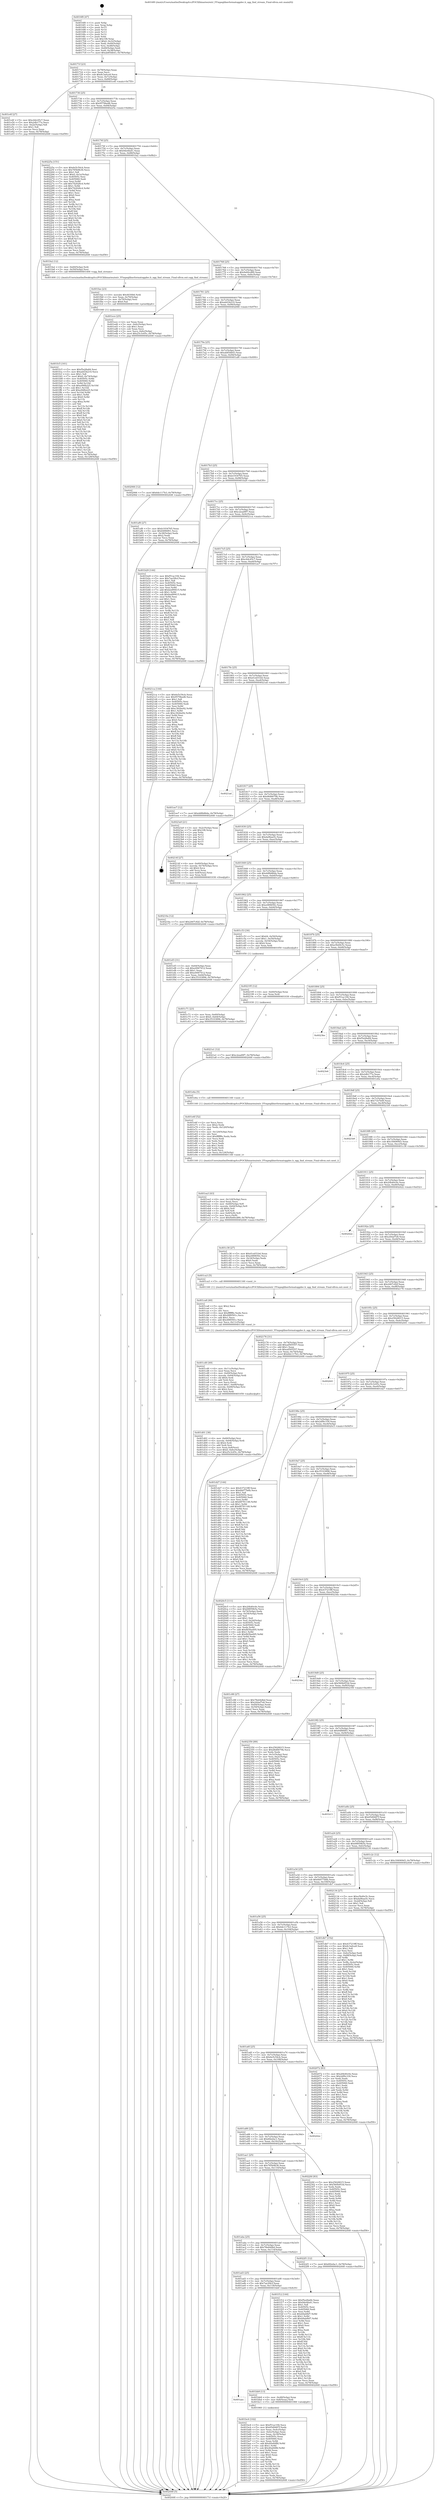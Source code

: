 digraph "0x4016f0" {
  label = "0x4016f0 (/mnt/c/Users/mathe/Desktop/tcc/POCII/binaries/extr_FFmpeglibavformatoggdec.h_ogg_find_stream_Final-ollvm.out::main(0))"
  labelloc = "t"
  node[shape=record]

  Entry [label="",width=0.3,height=0.3,shape=circle,fillcolor=black,style=filled]
  "0x40171f" [label="{
     0x40171f [23]\l
     | [instrs]\l
     &nbsp;&nbsp;0x40171f \<+3\>: mov -0x78(%rbp),%eax\l
     &nbsp;&nbsp;0x401722 \<+2\>: mov %eax,%ecx\l
     &nbsp;&nbsp;0x401724 \<+6\>: sub $0x8c3a0ca9,%ecx\l
     &nbsp;&nbsp;0x40172a \<+3\>: mov %eax,-0x7c(%rbp)\l
     &nbsp;&nbsp;0x40172d \<+3\>: mov %ecx,-0x80(%rbp)\l
     &nbsp;&nbsp;0x401730 \<+6\>: je 0000000000401e4f \<main+0x75f\>\l
  }"]
  "0x401e4f" [label="{
     0x401e4f [27]\l
     | [instrs]\l
     &nbsp;&nbsp;0x401e4f \<+5\>: mov $0xc6dc45c7,%eax\l
     &nbsp;&nbsp;0x401e54 \<+5\>: mov $0x2db177a,%ecx\l
     &nbsp;&nbsp;0x401e59 \<+3\>: mov -0x2e(%rbp),%dl\l
     &nbsp;&nbsp;0x401e5c \<+3\>: test $0x1,%dl\l
     &nbsp;&nbsp;0x401e5f \<+3\>: cmovne %ecx,%eax\l
     &nbsp;&nbsp;0x401e62 \<+3\>: mov %eax,-0x78(%rbp)\l
     &nbsp;&nbsp;0x401e65 \<+5\>: jmp 0000000000402448 \<main+0xd58\>\l
  }"]
  "0x401736" [label="{
     0x401736 [25]\l
     | [instrs]\l
     &nbsp;&nbsp;0x401736 \<+5\>: jmp 000000000040173b \<main+0x4b\>\l
     &nbsp;&nbsp;0x40173b \<+3\>: mov -0x7c(%rbp),%eax\l
     &nbsp;&nbsp;0x40173e \<+5\>: sub $0x9579bed6,%eax\l
     &nbsp;&nbsp;0x401743 \<+6\>: mov %eax,-0x84(%rbp)\l
     &nbsp;&nbsp;0x401749 \<+6\>: je 000000000040225a \<main+0xb6a\>\l
  }"]
  Exit [label="",width=0.3,height=0.3,shape=circle,fillcolor=black,style=filled,peripheries=2]
  "0x40225a" [label="{
     0x40225a [151]\l
     | [instrs]\l
     &nbsp;&nbsp;0x40225a \<+5\>: mov $0x6e5c54cb,%eax\l
     &nbsp;&nbsp;0x40225f \<+5\>: mov $0x785b9b36,%ecx\l
     &nbsp;&nbsp;0x402264 \<+2\>: mov $0x1,%dl\l
     &nbsp;&nbsp;0x402266 \<+7\>: movl $0x0,-0x3c(%rbp)\l
     &nbsp;&nbsp;0x40226d \<+7\>: mov 0x40505c,%esi\l
     &nbsp;&nbsp;0x402274 \<+7\>: mov 0x405060,%edi\l
     &nbsp;&nbsp;0x40227b \<+3\>: mov %esi,%r8d\l
     &nbsp;&nbsp;0x40227e \<+7\>: add $0x742028c4,%r8d\l
     &nbsp;&nbsp;0x402285 \<+4\>: sub $0x1,%r8d\l
     &nbsp;&nbsp;0x402289 \<+7\>: sub $0x742028c4,%r8d\l
     &nbsp;&nbsp;0x402290 \<+4\>: imul %r8d,%esi\l
     &nbsp;&nbsp;0x402294 \<+3\>: and $0x1,%esi\l
     &nbsp;&nbsp;0x402297 \<+3\>: cmp $0x0,%esi\l
     &nbsp;&nbsp;0x40229a \<+4\>: sete %r9b\l
     &nbsp;&nbsp;0x40229e \<+3\>: cmp $0xa,%edi\l
     &nbsp;&nbsp;0x4022a1 \<+4\>: setl %r10b\l
     &nbsp;&nbsp;0x4022a5 \<+3\>: mov %r9b,%r11b\l
     &nbsp;&nbsp;0x4022a8 \<+4\>: xor $0xff,%r11b\l
     &nbsp;&nbsp;0x4022ac \<+3\>: mov %r10b,%bl\l
     &nbsp;&nbsp;0x4022af \<+3\>: xor $0xff,%bl\l
     &nbsp;&nbsp;0x4022b2 \<+3\>: xor $0x0,%dl\l
     &nbsp;&nbsp;0x4022b5 \<+3\>: mov %r11b,%r14b\l
     &nbsp;&nbsp;0x4022b8 \<+4\>: and $0x0,%r14b\l
     &nbsp;&nbsp;0x4022bc \<+3\>: and %dl,%r9b\l
     &nbsp;&nbsp;0x4022bf \<+3\>: mov %bl,%r15b\l
     &nbsp;&nbsp;0x4022c2 \<+4\>: and $0x0,%r15b\l
     &nbsp;&nbsp;0x4022c6 \<+3\>: and %dl,%r10b\l
     &nbsp;&nbsp;0x4022c9 \<+3\>: or %r9b,%r14b\l
     &nbsp;&nbsp;0x4022cc \<+3\>: or %r10b,%r15b\l
     &nbsp;&nbsp;0x4022cf \<+3\>: xor %r15b,%r14b\l
     &nbsp;&nbsp;0x4022d2 \<+3\>: or %bl,%r11b\l
     &nbsp;&nbsp;0x4022d5 \<+4\>: xor $0xff,%r11b\l
     &nbsp;&nbsp;0x4022d9 \<+3\>: or $0x0,%dl\l
     &nbsp;&nbsp;0x4022dc \<+3\>: and %dl,%r11b\l
     &nbsp;&nbsp;0x4022df \<+3\>: or %r11b,%r14b\l
     &nbsp;&nbsp;0x4022e2 \<+4\>: test $0x1,%r14b\l
     &nbsp;&nbsp;0x4022e6 \<+3\>: cmovne %ecx,%eax\l
     &nbsp;&nbsp;0x4022e9 \<+3\>: mov %eax,-0x78(%rbp)\l
     &nbsp;&nbsp;0x4022ec \<+5\>: jmp 0000000000402448 \<main+0xd58\>\l
  }"]
  "0x40174f" [label="{
     0x40174f [25]\l
     | [instrs]\l
     &nbsp;&nbsp;0x40174f \<+5\>: jmp 0000000000401754 \<main+0x64\>\l
     &nbsp;&nbsp;0x401754 \<+3\>: mov -0x7c(%rbp),%eax\l
     &nbsp;&nbsp;0x401757 \<+5\>: sub $0x9de4fa41,%eax\l
     &nbsp;&nbsp;0x40175c \<+6\>: mov %eax,-0x88(%rbp)\l
     &nbsp;&nbsp;0x401762 \<+6\>: je 0000000000401fa2 \<main+0x8b2\>\l
  }"]
  "0x4021a1" [label="{
     0x4021a1 [12]\l
     | [instrs]\l
     &nbsp;&nbsp;0x4021a1 \<+7\>: movl $0xc2ead9f7,-0x78(%rbp)\l
     &nbsp;&nbsp;0x4021a8 \<+5\>: jmp 0000000000402448 \<main+0xd58\>\l
  }"]
  "0x401fa2" [label="{
     0x401fa2 [12]\l
     | [instrs]\l
     &nbsp;&nbsp;0x401fa2 \<+4\>: mov -0x60(%rbp),%rdi\l
     &nbsp;&nbsp;0x401fa6 \<+3\>: mov -0x50(%rbp),%esi\l
     &nbsp;&nbsp;0x401fa9 \<+5\>: call 0000000000401400 \<ogg_find_stream\>\l
     | [calls]\l
     &nbsp;&nbsp;0x401400 \{1\} (/mnt/c/Users/mathe/Desktop/tcc/POCII/binaries/extr_FFmpeglibavformatoggdec.h_ogg_find_stream_Final-ollvm.out::ogg_find_stream)\l
  }"]
  "0x401768" [label="{
     0x401768 [25]\l
     | [instrs]\l
     &nbsp;&nbsp;0x401768 \<+5\>: jmp 000000000040176d \<main+0x7d\>\l
     &nbsp;&nbsp;0x40176d \<+3\>: mov -0x7c(%rbp),%eax\l
     &nbsp;&nbsp;0x401770 \<+5\>: sub $0x9e60cd89,%eax\l
     &nbsp;&nbsp;0x401775 \<+6\>: mov %eax,-0x8c(%rbp)\l
     &nbsp;&nbsp;0x40177b \<+6\>: je 0000000000401ece \<main+0x7de\>\l
  }"]
  "0x40216a" [label="{
     0x40216a [12]\l
     | [instrs]\l
     &nbsp;&nbsp;0x40216a \<+7\>: movl $0x2467c82f,-0x78(%rbp)\l
     &nbsp;&nbsp;0x402171 \<+5\>: jmp 0000000000402448 \<main+0xd58\>\l
  }"]
  "0x401ece" [label="{
     0x401ece [25]\l
     | [instrs]\l
     &nbsp;&nbsp;0x401ece \<+2\>: xor %eax,%eax\l
     &nbsp;&nbsp;0x401ed0 \<+3\>: mov -0x6c(%rbp),%ecx\l
     &nbsp;&nbsp;0x401ed3 \<+3\>: sub $0x1,%eax\l
     &nbsp;&nbsp;0x401ed6 \<+2\>: sub %eax,%ecx\l
     &nbsp;&nbsp;0x401ed8 \<+3\>: mov %ecx,-0x6c(%rbp)\l
     &nbsp;&nbsp;0x401edb \<+7\>: movl $0x25c3c65c,-0x78(%rbp)\l
     &nbsp;&nbsp;0x401ee2 \<+5\>: jmp 0000000000402448 \<main+0xd58\>\l
  }"]
  "0x401781" [label="{
     0x401781 [25]\l
     | [instrs]\l
     &nbsp;&nbsp;0x401781 \<+5\>: jmp 0000000000401786 \<main+0x96\>\l
     &nbsp;&nbsp;0x401786 \<+3\>: mov -0x7c(%rbp),%eax\l
     &nbsp;&nbsp;0x401789 \<+5\>: sub $0xab43b210,%eax\l
     &nbsp;&nbsp;0x40178e \<+6\>: mov %eax,-0x90(%rbp)\l
     &nbsp;&nbsp;0x401794 \<+6\>: je 0000000000402066 \<main+0x976\>\l
  }"]
  "0x401fc5" [label="{
     0x401fc5 [161]\l
     | [instrs]\l
     &nbsp;&nbsp;0x401fc5 \<+5\>: mov $0xf5a28a84,%esi\l
     &nbsp;&nbsp;0x401fca \<+5\>: mov $0xab43b210,%ecx\l
     &nbsp;&nbsp;0x401fcf \<+2\>: mov $0x1,%dl\l
     &nbsp;&nbsp;0x401fd1 \<+7\>: movl $0x0,-0x74(%rbp)\l
     &nbsp;&nbsp;0x401fd8 \<+8\>: mov 0x40505c,%r8d\l
     &nbsp;&nbsp;0x401fe0 \<+8\>: mov 0x405060,%r9d\l
     &nbsp;&nbsp;0x401fe8 \<+3\>: mov %r8d,%r10d\l
     &nbsp;&nbsp;0x401feb \<+7\>: sub $0xe94fb225,%r10d\l
     &nbsp;&nbsp;0x401ff2 \<+4\>: sub $0x1,%r10d\l
     &nbsp;&nbsp;0x401ff6 \<+7\>: add $0xe94fb225,%r10d\l
     &nbsp;&nbsp;0x401ffd \<+4\>: imul %r10d,%r8d\l
     &nbsp;&nbsp;0x402001 \<+4\>: and $0x1,%r8d\l
     &nbsp;&nbsp;0x402005 \<+4\>: cmp $0x0,%r8d\l
     &nbsp;&nbsp;0x402009 \<+4\>: sete %r11b\l
     &nbsp;&nbsp;0x40200d \<+4\>: cmp $0xa,%r9d\l
     &nbsp;&nbsp;0x402011 \<+3\>: setl %bl\l
     &nbsp;&nbsp;0x402014 \<+3\>: mov %r11b,%r14b\l
     &nbsp;&nbsp;0x402017 \<+4\>: xor $0xff,%r14b\l
     &nbsp;&nbsp;0x40201b \<+3\>: mov %bl,%r15b\l
     &nbsp;&nbsp;0x40201e \<+4\>: xor $0xff,%r15b\l
     &nbsp;&nbsp;0x402022 \<+3\>: xor $0x0,%dl\l
     &nbsp;&nbsp;0x402025 \<+3\>: mov %r14b,%r12b\l
     &nbsp;&nbsp;0x402028 \<+4\>: and $0x0,%r12b\l
     &nbsp;&nbsp;0x40202c \<+3\>: and %dl,%r11b\l
     &nbsp;&nbsp;0x40202f \<+3\>: mov %r15b,%r13b\l
     &nbsp;&nbsp;0x402032 \<+4\>: and $0x0,%r13b\l
     &nbsp;&nbsp;0x402036 \<+2\>: and %dl,%bl\l
     &nbsp;&nbsp;0x402038 \<+3\>: or %r11b,%r12b\l
     &nbsp;&nbsp;0x40203b \<+3\>: or %bl,%r13b\l
     &nbsp;&nbsp;0x40203e \<+3\>: xor %r13b,%r12b\l
     &nbsp;&nbsp;0x402041 \<+3\>: or %r15b,%r14b\l
     &nbsp;&nbsp;0x402044 \<+4\>: xor $0xff,%r14b\l
     &nbsp;&nbsp;0x402048 \<+3\>: or $0x0,%dl\l
     &nbsp;&nbsp;0x40204b \<+3\>: and %dl,%r14b\l
     &nbsp;&nbsp;0x40204e \<+3\>: or %r14b,%r12b\l
     &nbsp;&nbsp;0x402051 \<+4\>: test $0x1,%r12b\l
     &nbsp;&nbsp;0x402055 \<+3\>: cmovne %ecx,%esi\l
     &nbsp;&nbsp;0x402058 \<+3\>: mov %esi,-0x78(%rbp)\l
     &nbsp;&nbsp;0x40205b \<+6\>: mov %eax,-0x128(%rbp)\l
     &nbsp;&nbsp;0x402061 \<+5\>: jmp 0000000000402448 \<main+0xd58\>\l
  }"]
  "0x402066" [label="{
     0x402066 [12]\l
     | [instrs]\l
     &nbsp;&nbsp;0x402066 \<+7\>: movl $0x6dc117b3,-0x78(%rbp)\l
     &nbsp;&nbsp;0x40206d \<+5\>: jmp 0000000000402448 \<main+0xd58\>\l
  }"]
  "0x40179a" [label="{
     0x40179a [25]\l
     | [instrs]\l
     &nbsp;&nbsp;0x40179a \<+5\>: jmp 000000000040179f \<main+0xaf\>\l
     &nbsp;&nbsp;0x40179f \<+3\>: mov -0x7c(%rbp),%eax\l
     &nbsp;&nbsp;0x4017a2 \<+5\>: sub $0xab85db43,%eax\l
     &nbsp;&nbsp;0x4017a7 \<+6\>: mov %eax,-0x94(%rbp)\l
     &nbsp;&nbsp;0x4017ad \<+6\>: je 0000000000401af6 \<main+0x406\>\l
  }"]
  "0x401fae" [label="{
     0x401fae [23]\l
     | [instrs]\l
     &nbsp;&nbsp;0x401fae \<+10\>: movabs $0x4030b6,%rdi\l
     &nbsp;&nbsp;0x401fb8 \<+3\>: mov %eax,-0x70(%rbp)\l
     &nbsp;&nbsp;0x401fbb \<+3\>: mov -0x70(%rbp),%esi\l
     &nbsp;&nbsp;0x401fbe \<+2\>: mov $0x0,%al\l
     &nbsp;&nbsp;0x401fc0 \<+5\>: call 0000000000401040 \<printf@plt\>\l
     | [calls]\l
     &nbsp;&nbsp;0x401040 \{1\} (unknown)\l
  }"]
  "0x401af6" [label="{
     0x401af6 [27]\l
     | [instrs]\l
     &nbsp;&nbsp;0x401af6 \<+5\>: mov $0xb1934765,%eax\l
     &nbsp;&nbsp;0x401afb \<+5\>: mov $0x64f66f01,%ecx\l
     &nbsp;&nbsp;0x401b00 \<+3\>: mov -0x38(%rbp),%edx\l
     &nbsp;&nbsp;0x401b03 \<+3\>: cmp $0x2,%edx\l
     &nbsp;&nbsp;0x401b06 \<+3\>: cmovne %ecx,%eax\l
     &nbsp;&nbsp;0x401b09 \<+3\>: mov %eax,-0x78(%rbp)\l
     &nbsp;&nbsp;0x401b0c \<+5\>: jmp 0000000000402448 \<main+0xd58\>\l
  }"]
  "0x4017b3" [label="{
     0x4017b3 [25]\l
     | [instrs]\l
     &nbsp;&nbsp;0x4017b3 \<+5\>: jmp 00000000004017b8 \<main+0xc8\>\l
     &nbsp;&nbsp;0x4017b8 \<+3\>: mov -0x7c(%rbp),%eax\l
     &nbsp;&nbsp;0x4017bb \<+5\>: sub $0xb1934765,%eax\l
     &nbsp;&nbsp;0x4017c0 \<+6\>: mov %eax,-0x98(%rbp)\l
     &nbsp;&nbsp;0x4017c6 \<+6\>: je 0000000000401b29 \<main+0x439\>\l
  }"]
  "0x402448" [label="{
     0x402448 [5]\l
     | [instrs]\l
     &nbsp;&nbsp;0x402448 \<+5\>: jmp 000000000040171f \<main+0x2f\>\l
  }"]
  "0x4016f0" [label="{
     0x4016f0 [47]\l
     | [instrs]\l
     &nbsp;&nbsp;0x4016f0 \<+1\>: push %rbp\l
     &nbsp;&nbsp;0x4016f1 \<+3\>: mov %rsp,%rbp\l
     &nbsp;&nbsp;0x4016f4 \<+2\>: push %r15\l
     &nbsp;&nbsp;0x4016f6 \<+2\>: push %r14\l
     &nbsp;&nbsp;0x4016f8 \<+2\>: push %r13\l
     &nbsp;&nbsp;0x4016fa \<+2\>: push %r12\l
     &nbsp;&nbsp;0x4016fc \<+1\>: push %rbx\l
     &nbsp;&nbsp;0x4016fd \<+7\>: sub $0x108,%rsp\l
     &nbsp;&nbsp;0x401704 \<+7\>: movl $0x0,-0x3c(%rbp)\l
     &nbsp;&nbsp;0x40170b \<+3\>: mov %edi,-0x40(%rbp)\l
     &nbsp;&nbsp;0x40170e \<+4\>: mov %rsi,-0x48(%rbp)\l
     &nbsp;&nbsp;0x401712 \<+3\>: mov -0x40(%rbp),%edi\l
     &nbsp;&nbsp;0x401715 \<+3\>: mov %edi,-0x38(%rbp)\l
     &nbsp;&nbsp;0x401718 \<+7\>: movl $0xab85db43,-0x78(%rbp)\l
  }"]
  "0x401ea3" [label="{
     0x401ea3 [43]\l
     | [instrs]\l
     &nbsp;&nbsp;0x401ea3 \<+6\>: mov -0x124(%rbp),%ecx\l
     &nbsp;&nbsp;0x401ea9 \<+3\>: imul %eax,%ecx\l
     &nbsp;&nbsp;0x401eac \<+4\>: mov -0x60(%rbp),%r8\l
     &nbsp;&nbsp;0x401eb0 \<+4\>: movslq -0x64(%rbp),%r9\l
     &nbsp;&nbsp;0x401eb4 \<+4\>: shl $0x4,%r9\l
     &nbsp;&nbsp;0x401eb8 \<+3\>: add %r9,%r8\l
     &nbsp;&nbsp;0x401ebb \<+4\>: mov 0x8(%r8),%r8\l
     &nbsp;&nbsp;0x401ebf \<+3\>: mov %ecx,(%r8)\l
     &nbsp;&nbsp;0x401ec2 \<+7\>: movl $0x9e60cd89,-0x78(%rbp)\l
     &nbsp;&nbsp;0x401ec9 \<+5\>: jmp 0000000000402448 \<main+0xd58\>\l
  }"]
  "0x401b29" [label="{
     0x401b29 [144]\l
     | [instrs]\l
     &nbsp;&nbsp;0x401b29 \<+5\>: mov $0xf51ac194,%eax\l
     &nbsp;&nbsp;0x401b2e \<+5\>: mov $0x7aa3f4cf,%ecx\l
     &nbsp;&nbsp;0x401b33 \<+2\>: mov $0x1,%dl\l
     &nbsp;&nbsp;0x401b35 \<+7\>: mov 0x40505c,%esi\l
     &nbsp;&nbsp;0x401b3c \<+7\>: mov 0x405060,%edi\l
     &nbsp;&nbsp;0x401b43 \<+3\>: mov %esi,%r8d\l
     &nbsp;&nbsp;0x401b46 \<+7\>: add $0xbed99415,%r8d\l
     &nbsp;&nbsp;0x401b4d \<+4\>: sub $0x1,%r8d\l
     &nbsp;&nbsp;0x401b51 \<+7\>: sub $0xbed99415,%r8d\l
     &nbsp;&nbsp;0x401b58 \<+4\>: imul %r8d,%esi\l
     &nbsp;&nbsp;0x401b5c \<+3\>: and $0x1,%esi\l
     &nbsp;&nbsp;0x401b5f \<+3\>: cmp $0x0,%esi\l
     &nbsp;&nbsp;0x401b62 \<+4\>: sete %r9b\l
     &nbsp;&nbsp;0x401b66 \<+3\>: cmp $0xa,%edi\l
     &nbsp;&nbsp;0x401b69 \<+4\>: setl %r10b\l
     &nbsp;&nbsp;0x401b6d \<+3\>: mov %r9b,%r11b\l
     &nbsp;&nbsp;0x401b70 \<+4\>: xor $0xff,%r11b\l
     &nbsp;&nbsp;0x401b74 \<+3\>: mov %r10b,%bl\l
     &nbsp;&nbsp;0x401b77 \<+3\>: xor $0xff,%bl\l
     &nbsp;&nbsp;0x401b7a \<+3\>: xor $0x1,%dl\l
     &nbsp;&nbsp;0x401b7d \<+3\>: mov %r11b,%r14b\l
     &nbsp;&nbsp;0x401b80 \<+4\>: and $0xff,%r14b\l
     &nbsp;&nbsp;0x401b84 \<+3\>: and %dl,%r9b\l
     &nbsp;&nbsp;0x401b87 \<+3\>: mov %bl,%r15b\l
     &nbsp;&nbsp;0x401b8a \<+4\>: and $0xff,%r15b\l
     &nbsp;&nbsp;0x401b8e \<+3\>: and %dl,%r10b\l
     &nbsp;&nbsp;0x401b91 \<+3\>: or %r9b,%r14b\l
     &nbsp;&nbsp;0x401b94 \<+3\>: or %r10b,%r15b\l
     &nbsp;&nbsp;0x401b97 \<+3\>: xor %r15b,%r14b\l
     &nbsp;&nbsp;0x401b9a \<+3\>: or %bl,%r11b\l
     &nbsp;&nbsp;0x401b9d \<+4\>: xor $0xff,%r11b\l
     &nbsp;&nbsp;0x401ba1 \<+3\>: or $0x1,%dl\l
     &nbsp;&nbsp;0x401ba4 \<+3\>: and %dl,%r11b\l
     &nbsp;&nbsp;0x401ba7 \<+3\>: or %r11b,%r14b\l
     &nbsp;&nbsp;0x401baa \<+4\>: test $0x1,%r14b\l
     &nbsp;&nbsp;0x401bae \<+3\>: cmovne %ecx,%eax\l
     &nbsp;&nbsp;0x401bb1 \<+3\>: mov %eax,-0x78(%rbp)\l
     &nbsp;&nbsp;0x401bb4 \<+5\>: jmp 0000000000402448 \<main+0xd58\>\l
  }"]
  "0x4017cc" [label="{
     0x4017cc [25]\l
     | [instrs]\l
     &nbsp;&nbsp;0x4017cc \<+5\>: jmp 00000000004017d1 \<main+0xe1\>\l
     &nbsp;&nbsp;0x4017d1 \<+3\>: mov -0x7c(%rbp),%eax\l
     &nbsp;&nbsp;0x4017d4 \<+5\>: sub $0xc2ead9f7,%eax\l
     &nbsp;&nbsp;0x4017d9 \<+6\>: mov %eax,-0x9c(%rbp)\l
     &nbsp;&nbsp;0x4017df \<+6\>: je 00000000004021ca \<main+0xada\>\l
  }"]
  "0x401e6f" [label="{
     0x401e6f [52]\l
     | [instrs]\l
     &nbsp;&nbsp;0x401e6f \<+2\>: xor %ecx,%ecx\l
     &nbsp;&nbsp;0x401e71 \<+5\>: mov $0x2,%edx\l
     &nbsp;&nbsp;0x401e76 \<+6\>: mov %edx,-0x120(%rbp)\l
     &nbsp;&nbsp;0x401e7c \<+1\>: cltd\l
     &nbsp;&nbsp;0x401e7d \<+6\>: mov -0x120(%rbp),%esi\l
     &nbsp;&nbsp;0x401e83 \<+2\>: idiv %esi\l
     &nbsp;&nbsp;0x401e85 \<+6\>: imul $0xfffffffe,%edx,%edx\l
     &nbsp;&nbsp;0x401e8b \<+2\>: mov %ecx,%edi\l
     &nbsp;&nbsp;0x401e8d \<+2\>: sub %edx,%edi\l
     &nbsp;&nbsp;0x401e8f \<+2\>: mov %ecx,%edx\l
     &nbsp;&nbsp;0x401e91 \<+3\>: sub $0x1,%edx\l
     &nbsp;&nbsp;0x401e94 \<+2\>: add %edx,%edi\l
     &nbsp;&nbsp;0x401e96 \<+2\>: sub %edi,%ecx\l
     &nbsp;&nbsp;0x401e98 \<+6\>: mov %ecx,-0x124(%rbp)\l
     &nbsp;&nbsp;0x401e9e \<+5\>: call 0000000000401160 \<next_i\>\l
     | [calls]\l
     &nbsp;&nbsp;0x401160 \{1\} (/mnt/c/Users/mathe/Desktop/tcc/POCII/binaries/extr_FFmpeglibavformatoggdec.h_ogg_find_stream_Final-ollvm.out::next_i)\l
  }"]
  "0x4021ca" [label="{
     0x4021ca [144]\l
     | [instrs]\l
     &nbsp;&nbsp;0x4021ca \<+5\>: mov $0x6e5c54cb,%eax\l
     &nbsp;&nbsp;0x4021cf \<+5\>: mov $0x9579bed6,%ecx\l
     &nbsp;&nbsp;0x4021d4 \<+2\>: mov $0x1,%dl\l
     &nbsp;&nbsp;0x4021d6 \<+7\>: mov 0x40505c,%esi\l
     &nbsp;&nbsp;0x4021dd \<+7\>: mov 0x405060,%edi\l
     &nbsp;&nbsp;0x4021e4 \<+3\>: mov %esi,%r8d\l
     &nbsp;&nbsp;0x4021e7 \<+7\>: add $0xc362be92,%r8d\l
     &nbsp;&nbsp;0x4021ee \<+4\>: sub $0x1,%r8d\l
     &nbsp;&nbsp;0x4021f2 \<+7\>: sub $0xc362be92,%r8d\l
     &nbsp;&nbsp;0x4021f9 \<+4\>: imul %r8d,%esi\l
     &nbsp;&nbsp;0x4021fd \<+3\>: and $0x1,%esi\l
     &nbsp;&nbsp;0x402200 \<+3\>: cmp $0x0,%esi\l
     &nbsp;&nbsp;0x402203 \<+4\>: sete %r9b\l
     &nbsp;&nbsp;0x402207 \<+3\>: cmp $0xa,%edi\l
     &nbsp;&nbsp;0x40220a \<+4\>: setl %r10b\l
     &nbsp;&nbsp;0x40220e \<+3\>: mov %r9b,%r11b\l
     &nbsp;&nbsp;0x402211 \<+4\>: xor $0xff,%r11b\l
     &nbsp;&nbsp;0x402215 \<+3\>: mov %r10b,%bl\l
     &nbsp;&nbsp;0x402218 \<+3\>: xor $0xff,%bl\l
     &nbsp;&nbsp;0x40221b \<+3\>: xor $0x0,%dl\l
     &nbsp;&nbsp;0x40221e \<+3\>: mov %r11b,%r14b\l
     &nbsp;&nbsp;0x402221 \<+4\>: and $0x0,%r14b\l
     &nbsp;&nbsp;0x402225 \<+3\>: and %dl,%r9b\l
     &nbsp;&nbsp;0x402228 \<+3\>: mov %bl,%r15b\l
     &nbsp;&nbsp;0x40222b \<+4\>: and $0x0,%r15b\l
     &nbsp;&nbsp;0x40222f \<+3\>: and %dl,%r10b\l
     &nbsp;&nbsp;0x402232 \<+3\>: or %r9b,%r14b\l
     &nbsp;&nbsp;0x402235 \<+3\>: or %r10b,%r15b\l
     &nbsp;&nbsp;0x402238 \<+3\>: xor %r15b,%r14b\l
     &nbsp;&nbsp;0x40223b \<+3\>: or %bl,%r11b\l
     &nbsp;&nbsp;0x40223e \<+4\>: xor $0xff,%r11b\l
     &nbsp;&nbsp;0x402242 \<+3\>: or $0x0,%dl\l
     &nbsp;&nbsp;0x402245 \<+3\>: and %dl,%r11b\l
     &nbsp;&nbsp;0x402248 \<+3\>: or %r11b,%r14b\l
     &nbsp;&nbsp;0x40224b \<+4\>: test $0x1,%r14b\l
     &nbsp;&nbsp;0x40224f \<+3\>: cmovne %ecx,%eax\l
     &nbsp;&nbsp;0x402252 \<+3\>: mov %eax,-0x78(%rbp)\l
     &nbsp;&nbsp;0x402255 \<+5\>: jmp 0000000000402448 \<main+0xd58\>\l
  }"]
  "0x4017e5" [label="{
     0x4017e5 [25]\l
     | [instrs]\l
     &nbsp;&nbsp;0x4017e5 \<+5\>: jmp 00000000004017ea \<main+0xfa\>\l
     &nbsp;&nbsp;0x4017ea \<+3\>: mov -0x7c(%rbp),%eax\l
     &nbsp;&nbsp;0x4017ed \<+5\>: sub $0xc6dc45c7,%eax\l
     &nbsp;&nbsp;0x4017f2 \<+6\>: mov %eax,-0xa0(%rbp)\l
     &nbsp;&nbsp;0x4017f8 \<+6\>: je 0000000000401ee7 \<main+0x7f7\>\l
  }"]
  "0x401d01" [label="{
     0x401d01 [38]\l
     | [instrs]\l
     &nbsp;&nbsp;0x401d01 \<+4\>: mov -0x60(%rbp),%rsi\l
     &nbsp;&nbsp;0x401d05 \<+4\>: movslq -0x64(%rbp),%rdi\l
     &nbsp;&nbsp;0x401d09 \<+4\>: shl $0x4,%rdi\l
     &nbsp;&nbsp;0x401d0d \<+3\>: add %rdi,%rsi\l
     &nbsp;&nbsp;0x401d10 \<+4\>: mov %rax,0x8(%rsi)\l
     &nbsp;&nbsp;0x401d14 \<+7\>: movl $0x0,-0x6c(%rbp)\l
     &nbsp;&nbsp;0x401d1b \<+7\>: movl $0x25c3c65c,-0x78(%rbp)\l
     &nbsp;&nbsp;0x401d22 \<+5\>: jmp 0000000000402448 \<main+0xd58\>\l
  }"]
  "0x401ee7" [label="{
     0x401ee7 [12]\l
     | [instrs]\l
     &nbsp;&nbsp;0x401ee7 \<+7\>: movl $0xdd8b86da,-0x78(%rbp)\l
     &nbsp;&nbsp;0x401eee \<+5\>: jmp 0000000000402448 \<main+0xd58\>\l
  }"]
  "0x4017fe" [label="{
     0x4017fe [25]\l
     | [instrs]\l
     &nbsp;&nbsp;0x4017fe \<+5\>: jmp 0000000000401803 \<main+0x113\>\l
     &nbsp;&nbsp;0x401803 \<+3\>: mov -0x7c(%rbp),%eax\l
     &nbsp;&nbsp;0x401806 \<+5\>: sub $0xd1eb51b4,%eax\l
     &nbsp;&nbsp;0x40180b \<+6\>: mov %eax,-0xa4(%rbp)\l
     &nbsp;&nbsp;0x401811 \<+6\>: je 00000000004021ad \<main+0xabd\>\l
  }"]
  "0x401cd0" [label="{
     0x401cd0 [49]\l
     | [instrs]\l
     &nbsp;&nbsp;0x401cd0 \<+6\>: mov -0x11c(%rbp),%ecx\l
     &nbsp;&nbsp;0x401cd6 \<+3\>: imul %eax,%ecx\l
     &nbsp;&nbsp;0x401cd9 \<+4\>: mov -0x60(%rbp),%rsi\l
     &nbsp;&nbsp;0x401cdd \<+4\>: movslq -0x64(%rbp),%rdi\l
     &nbsp;&nbsp;0x401ce1 \<+4\>: shl $0x4,%rdi\l
     &nbsp;&nbsp;0x401ce5 \<+3\>: add %rdi,%rsi\l
     &nbsp;&nbsp;0x401ce8 \<+2\>: mov %ecx,(%rsi)\l
     &nbsp;&nbsp;0x401cea \<+7\>: movl $0x1,-0x68(%rbp)\l
     &nbsp;&nbsp;0x401cf1 \<+4\>: movslq -0x68(%rbp),%rsi\l
     &nbsp;&nbsp;0x401cf5 \<+4\>: shl $0x2,%rsi\l
     &nbsp;&nbsp;0x401cf9 \<+3\>: mov %rsi,%rdi\l
     &nbsp;&nbsp;0x401cfc \<+5\>: call 0000000000401050 \<malloc@plt\>\l
     | [calls]\l
     &nbsp;&nbsp;0x401050 \{1\} (unknown)\l
  }"]
  "0x4021ad" [label="{
     0x4021ad\l
  }", style=dashed]
  "0x401817" [label="{
     0x401817 [25]\l
     | [instrs]\l
     &nbsp;&nbsp;0x401817 \<+5\>: jmp 000000000040181c \<main+0x12c\>\l
     &nbsp;&nbsp;0x40181c \<+3\>: mov -0x7c(%rbp),%eax\l
     &nbsp;&nbsp;0x40181f \<+5\>: sub $0xd6d6679b,%eax\l
     &nbsp;&nbsp;0x401824 \<+6\>: mov %eax,-0xa8(%rbp)\l
     &nbsp;&nbsp;0x40182a \<+6\>: je 00000000004023a9 \<main+0xcb9\>\l
  }"]
  "0x401ca8" [label="{
     0x401ca8 [40]\l
     | [instrs]\l
     &nbsp;&nbsp;0x401ca8 \<+5\>: mov $0x2,%ecx\l
     &nbsp;&nbsp;0x401cad \<+1\>: cltd\l
     &nbsp;&nbsp;0x401cae \<+2\>: idiv %ecx\l
     &nbsp;&nbsp;0x401cb0 \<+6\>: imul $0xfffffffe,%edx,%ecx\l
     &nbsp;&nbsp;0x401cb6 \<+6\>: sub $0x48f0591c,%ecx\l
     &nbsp;&nbsp;0x401cbc \<+3\>: add $0x1,%ecx\l
     &nbsp;&nbsp;0x401cbf \<+6\>: add $0x48f0591c,%ecx\l
     &nbsp;&nbsp;0x401cc5 \<+6\>: mov %ecx,-0x11c(%rbp)\l
     &nbsp;&nbsp;0x401ccb \<+5\>: call 0000000000401160 \<next_i\>\l
     | [calls]\l
     &nbsp;&nbsp;0x401160 \{1\} (/mnt/c/Users/mathe/Desktop/tcc/POCII/binaries/extr_FFmpeglibavformatoggdec.h_ogg_find_stream_Final-ollvm.out::next_i)\l
  }"]
  "0x4023a9" [label="{
     0x4023a9 [21]\l
     | [instrs]\l
     &nbsp;&nbsp;0x4023a9 \<+3\>: mov -0x2c(%rbp),%eax\l
     &nbsp;&nbsp;0x4023ac \<+7\>: add $0x108,%rsp\l
     &nbsp;&nbsp;0x4023b3 \<+1\>: pop %rbx\l
     &nbsp;&nbsp;0x4023b4 \<+2\>: pop %r12\l
     &nbsp;&nbsp;0x4023b6 \<+2\>: pop %r13\l
     &nbsp;&nbsp;0x4023b8 \<+2\>: pop %r14\l
     &nbsp;&nbsp;0x4023ba \<+2\>: pop %r15\l
     &nbsp;&nbsp;0x4023bc \<+1\>: pop %rbp\l
     &nbsp;&nbsp;0x4023bd \<+1\>: ret\l
  }"]
  "0x401830" [label="{
     0x401830 [25]\l
     | [instrs]\l
     &nbsp;&nbsp;0x401830 \<+5\>: jmp 0000000000401835 \<main+0x145\>\l
     &nbsp;&nbsp;0x401835 \<+3\>: mov -0x7c(%rbp),%eax\l
     &nbsp;&nbsp;0x401838 \<+5\>: sub $0xda9baa5c,%eax\l
     &nbsp;&nbsp;0x40183d \<+6\>: mov %eax,-0xac(%rbp)\l
     &nbsp;&nbsp;0x401843 \<+6\>: je 000000000040214f \<main+0xa5f\>\l
  }"]
  "0x401c71" [label="{
     0x401c71 [23]\l
     | [instrs]\l
     &nbsp;&nbsp;0x401c71 \<+4\>: mov %rax,-0x60(%rbp)\l
     &nbsp;&nbsp;0x401c75 \<+7\>: movl $0x0,-0x64(%rbp)\l
     &nbsp;&nbsp;0x401c7c \<+7\>: movl $0x35103896,-0x78(%rbp)\l
     &nbsp;&nbsp;0x401c83 \<+5\>: jmp 0000000000402448 \<main+0xd58\>\l
  }"]
  "0x40214f" [label="{
     0x40214f [27]\l
     | [instrs]\l
     &nbsp;&nbsp;0x40214f \<+4\>: mov -0x60(%rbp),%rax\l
     &nbsp;&nbsp;0x402153 \<+4\>: movslq -0x74(%rbp),%rcx\l
     &nbsp;&nbsp;0x402157 \<+4\>: shl $0x4,%rcx\l
     &nbsp;&nbsp;0x40215b \<+3\>: add %rcx,%rax\l
     &nbsp;&nbsp;0x40215e \<+4\>: mov 0x8(%rax),%rax\l
     &nbsp;&nbsp;0x402162 \<+3\>: mov %rax,%rdi\l
     &nbsp;&nbsp;0x402165 \<+5\>: call 0000000000401030 \<free@plt\>\l
     | [calls]\l
     &nbsp;&nbsp;0x401030 \{1\} (unknown)\l
  }"]
  "0x401849" [label="{
     0x401849 [25]\l
     | [instrs]\l
     &nbsp;&nbsp;0x401849 \<+5\>: jmp 000000000040184e \<main+0x15e\>\l
     &nbsp;&nbsp;0x40184e \<+3\>: mov -0x7c(%rbp),%eax\l
     &nbsp;&nbsp;0x401851 \<+5\>: sub $0xdd8b86da,%eax\l
     &nbsp;&nbsp;0x401856 \<+6\>: mov %eax,-0xb0(%rbp)\l
     &nbsp;&nbsp;0x40185c \<+6\>: je 0000000000401ef3 \<main+0x803\>\l
  }"]
  "0x401bc6" [label="{
     0x401bc6 [102]\l
     | [instrs]\l
     &nbsp;&nbsp;0x401bc6 \<+5\>: mov $0xf51ac194,%ecx\l
     &nbsp;&nbsp;0x401bcb \<+5\>: mov $0x65d9487f,%edx\l
     &nbsp;&nbsp;0x401bd0 \<+3\>: mov %eax,-0x4c(%rbp)\l
     &nbsp;&nbsp;0x401bd3 \<+3\>: mov -0x4c(%rbp),%eax\l
     &nbsp;&nbsp;0x401bd6 \<+3\>: mov %eax,-0x34(%rbp)\l
     &nbsp;&nbsp;0x401bd9 \<+7\>: mov 0x40505c,%eax\l
     &nbsp;&nbsp;0x401be0 \<+7\>: mov 0x405060,%esi\l
     &nbsp;&nbsp;0x401be7 \<+3\>: mov %eax,%r8d\l
     &nbsp;&nbsp;0x401bea \<+7\>: add $0x40a84ffd,%r8d\l
     &nbsp;&nbsp;0x401bf1 \<+4\>: sub $0x1,%r8d\l
     &nbsp;&nbsp;0x401bf5 \<+7\>: sub $0x40a84ffd,%r8d\l
     &nbsp;&nbsp;0x401bfc \<+4\>: imul %r8d,%eax\l
     &nbsp;&nbsp;0x401c00 \<+3\>: and $0x1,%eax\l
     &nbsp;&nbsp;0x401c03 \<+3\>: cmp $0x0,%eax\l
     &nbsp;&nbsp;0x401c06 \<+4\>: sete %r9b\l
     &nbsp;&nbsp;0x401c0a \<+3\>: cmp $0xa,%esi\l
     &nbsp;&nbsp;0x401c0d \<+4\>: setl %r10b\l
     &nbsp;&nbsp;0x401c11 \<+3\>: mov %r9b,%r11b\l
     &nbsp;&nbsp;0x401c14 \<+3\>: and %r10b,%r11b\l
     &nbsp;&nbsp;0x401c17 \<+3\>: xor %r10b,%r9b\l
     &nbsp;&nbsp;0x401c1a \<+3\>: or %r9b,%r11b\l
     &nbsp;&nbsp;0x401c1d \<+4\>: test $0x1,%r11b\l
     &nbsp;&nbsp;0x401c21 \<+3\>: cmovne %edx,%ecx\l
     &nbsp;&nbsp;0x401c24 \<+3\>: mov %ecx,-0x78(%rbp)\l
     &nbsp;&nbsp;0x401c27 \<+5\>: jmp 0000000000402448 \<main+0xd58\>\l
  }"]
  "0x401ef3" [label="{
     0x401ef3 [31]\l
     | [instrs]\l
     &nbsp;&nbsp;0x401ef3 \<+3\>: mov -0x64(%rbp),%eax\l
     &nbsp;&nbsp;0x401ef6 \<+5\>: sub $0xe0067412,%eax\l
     &nbsp;&nbsp;0x401efb \<+3\>: add $0x1,%eax\l
     &nbsp;&nbsp;0x401efe \<+5\>: add $0xe0067412,%eax\l
     &nbsp;&nbsp;0x401f03 \<+3\>: mov %eax,-0x64(%rbp)\l
     &nbsp;&nbsp;0x401f06 \<+7\>: movl $0x35103896,-0x78(%rbp)\l
     &nbsp;&nbsp;0x401f0d \<+5\>: jmp 0000000000402448 \<main+0xd58\>\l
  }"]
  "0x401862" [label="{
     0x401862 [25]\l
     | [instrs]\l
     &nbsp;&nbsp;0x401862 \<+5\>: jmp 0000000000401867 \<main+0x177\>\l
     &nbsp;&nbsp;0x401867 \<+3\>: mov -0x7c(%rbp),%eax\l
     &nbsp;&nbsp;0x40186a \<+5\>: sub $0xe089650c,%eax\l
     &nbsp;&nbsp;0x40186f \<+6\>: mov %eax,-0xb4(%rbp)\l
     &nbsp;&nbsp;0x401875 \<+6\>: je 0000000000401c53 \<main+0x563\>\l
  }"]
  "0x401aec" [label="{
     0x401aec\l
  }", style=dashed]
  "0x401c53" [label="{
     0x401c53 [30]\l
     | [instrs]\l
     &nbsp;&nbsp;0x401c53 \<+7\>: movl $0x64,-0x50(%rbp)\l
     &nbsp;&nbsp;0x401c5a \<+7\>: movl $0x1,-0x54(%rbp)\l
     &nbsp;&nbsp;0x401c61 \<+4\>: movslq -0x54(%rbp),%rax\l
     &nbsp;&nbsp;0x401c65 \<+4\>: shl $0x4,%rax\l
     &nbsp;&nbsp;0x401c69 \<+3\>: mov %rax,%rdi\l
     &nbsp;&nbsp;0x401c6c \<+5\>: call 0000000000401050 \<malloc@plt\>\l
     | [calls]\l
     &nbsp;&nbsp;0x401050 \{1\} (unknown)\l
  }"]
  "0x40187b" [label="{
     0x40187b [25]\l
     | [instrs]\l
     &nbsp;&nbsp;0x40187b \<+5\>: jmp 0000000000401880 \<main+0x190\>\l
     &nbsp;&nbsp;0x401880 \<+3\>: mov -0x7c(%rbp),%eax\l
     &nbsp;&nbsp;0x401883 \<+5\>: sub $0xe5b49c5c,%eax\l
     &nbsp;&nbsp;0x401888 \<+6\>: mov %eax,-0xb8(%rbp)\l
     &nbsp;&nbsp;0x40188e \<+6\>: je 0000000000402195 \<main+0xaa5\>\l
  }"]
  "0x401bb9" [label="{
     0x401bb9 [13]\l
     | [instrs]\l
     &nbsp;&nbsp;0x401bb9 \<+4\>: mov -0x48(%rbp),%rax\l
     &nbsp;&nbsp;0x401bbd \<+4\>: mov 0x8(%rax),%rdi\l
     &nbsp;&nbsp;0x401bc1 \<+5\>: call 0000000000401060 \<atoi@plt\>\l
     | [calls]\l
     &nbsp;&nbsp;0x401060 \{1\} (unknown)\l
  }"]
  "0x402195" [label="{
     0x402195 [12]\l
     | [instrs]\l
     &nbsp;&nbsp;0x402195 \<+4\>: mov -0x60(%rbp),%rax\l
     &nbsp;&nbsp;0x402199 \<+3\>: mov %rax,%rdi\l
     &nbsp;&nbsp;0x40219c \<+5\>: call 0000000000401030 \<free@plt\>\l
     | [calls]\l
     &nbsp;&nbsp;0x401030 \{1\} (unknown)\l
  }"]
  "0x401894" [label="{
     0x401894 [25]\l
     | [instrs]\l
     &nbsp;&nbsp;0x401894 \<+5\>: jmp 0000000000401899 \<main+0x1a9\>\l
     &nbsp;&nbsp;0x401899 \<+3\>: mov -0x7c(%rbp),%eax\l
     &nbsp;&nbsp;0x40189c \<+5\>: sub $0xf51ac194,%eax\l
     &nbsp;&nbsp;0x4018a1 \<+6\>: mov %eax,-0xbc(%rbp)\l
     &nbsp;&nbsp;0x4018a7 \<+6\>: je 00000000004023be \<main+0xcce\>\l
  }"]
  "0x401ad3" [label="{
     0x401ad3 [25]\l
     | [instrs]\l
     &nbsp;&nbsp;0x401ad3 \<+5\>: jmp 0000000000401ad8 \<main+0x3e8\>\l
     &nbsp;&nbsp;0x401ad8 \<+3\>: mov -0x7c(%rbp),%eax\l
     &nbsp;&nbsp;0x401adb \<+5\>: sub $0x7aa3f4cf,%eax\l
     &nbsp;&nbsp;0x401ae0 \<+6\>: mov %eax,-0x118(%rbp)\l
     &nbsp;&nbsp;0x401ae6 \<+6\>: je 0000000000401bb9 \<main+0x4c9\>\l
  }"]
  "0x4023be" [label="{
     0x4023be\l
  }", style=dashed]
  "0x4018ad" [label="{
     0x4018ad [25]\l
     | [instrs]\l
     &nbsp;&nbsp;0x4018ad \<+5\>: jmp 00000000004018b2 \<main+0x1c2\>\l
     &nbsp;&nbsp;0x4018b2 \<+3\>: mov -0x7c(%rbp),%eax\l
     &nbsp;&nbsp;0x4018b5 \<+5\>: sub $0xf5a28a84,%eax\l
     &nbsp;&nbsp;0x4018ba \<+6\>: mov %eax,-0xc0(%rbp)\l
     &nbsp;&nbsp;0x4018c0 \<+6\>: je 00000000004023e6 \<main+0xcf6\>\l
  }"]
  "0x401f12" [label="{
     0x401f12 [144]\l
     | [instrs]\l
     &nbsp;&nbsp;0x401f12 \<+5\>: mov $0xf5a28a84,%eax\l
     &nbsp;&nbsp;0x401f17 \<+5\>: mov $0x9de4fa41,%ecx\l
     &nbsp;&nbsp;0x401f1c \<+2\>: mov $0x1,%dl\l
     &nbsp;&nbsp;0x401f1e \<+7\>: mov 0x40505c,%esi\l
     &nbsp;&nbsp;0x401f25 \<+7\>: mov 0x405060,%edi\l
     &nbsp;&nbsp;0x401f2c \<+3\>: mov %esi,%r8d\l
     &nbsp;&nbsp;0x401f2f \<+7\>: sub $0xb9abfbf7,%r8d\l
     &nbsp;&nbsp;0x401f36 \<+4\>: sub $0x1,%r8d\l
     &nbsp;&nbsp;0x401f3a \<+7\>: add $0xb9abfbf7,%r8d\l
     &nbsp;&nbsp;0x401f41 \<+4\>: imul %r8d,%esi\l
     &nbsp;&nbsp;0x401f45 \<+3\>: and $0x1,%esi\l
     &nbsp;&nbsp;0x401f48 \<+3\>: cmp $0x0,%esi\l
     &nbsp;&nbsp;0x401f4b \<+4\>: sete %r9b\l
     &nbsp;&nbsp;0x401f4f \<+3\>: cmp $0xa,%edi\l
     &nbsp;&nbsp;0x401f52 \<+4\>: setl %r10b\l
     &nbsp;&nbsp;0x401f56 \<+3\>: mov %r9b,%r11b\l
     &nbsp;&nbsp;0x401f59 \<+4\>: xor $0xff,%r11b\l
     &nbsp;&nbsp;0x401f5d \<+3\>: mov %r10b,%bl\l
     &nbsp;&nbsp;0x401f60 \<+3\>: xor $0xff,%bl\l
     &nbsp;&nbsp;0x401f63 \<+3\>: xor $0x0,%dl\l
     &nbsp;&nbsp;0x401f66 \<+3\>: mov %r11b,%r14b\l
     &nbsp;&nbsp;0x401f69 \<+4\>: and $0x0,%r14b\l
     &nbsp;&nbsp;0x401f6d \<+3\>: and %dl,%r9b\l
     &nbsp;&nbsp;0x401f70 \<+3\>: mov %bl,%r15b\l
     &nbsp;&nbsp;0x401f73 \<+4\>: and $0x0,%r15b\l
     &nbsp;&nbsp;0x401f77 \<+3\>: and %dl,%r10b\l
     &nbsp;&nbsp;0x401f7a \<+3\>: or %r9b,%r14b\l
     &nbsp;&nbsp;0x401f7d \<+3\>: or %r10b,%r15b\l
     &nbsp;&nbsp;0x401f80 \<+3\>: xor %r15b,%r14b\l
     &nbsp;&nbsp;0x401f83 \<+3\>: or %bl,%r11b\l
     &nbsp;&nbsp;0x401f86 \<+4\>: xor $0xff,%r11b\l
     &nbsp;&nbsp;0x401f8a \<+3\>: or $0x0,%dl\l
     &nbsp;&nbsp;0x401f8d \<+3\>: and %dl,%r11b\l
     &nbsp;&nbsp;0x401f90 \<+3\>: or %r11b,%r14b\l
     &nbsp;&nbsp;0x401f93 \<+4\>: test $0x1,%r14b\l
     &nbsp;&nbsp;0x401f97 \<+3\>: cmovne %ecx,%eax\l
     &nbsp;&nbsp;0x401f9a \<+3\>: mov %eax,-0x78(%rbp)\l
     &nbsp;&nbsp;0x401f9d \<+5\>: jmp 0000000000402448 \<main+0xd58\>\l
  }"]
  "0x4023e6" [label="{
     0x4023e6\l
  }", style=dashed]
  "0x4018c6" [label="{
     0x4018c6 [25]\l
     | [instrs]\l
     &nbsp;&nbsp;0x4018c6 \<+5\>: jmp 00000000004018cb \<main+0x1db\>\l
     &nbsp;&nbsp;0x4018cb \<+3\>: mov -0x7c(%rbp),%eax\l
     &nbsp;&nbsp;0x4018ce \<+5\>: sub $0x2db177a,%eax\l
     &nbsp;&nbsp;0x4018d3 \<+6\>: mov %eax,-0xc4(%rbp)\l
     &nbsp;&nbsp;0x4018d9 \<+6\>: je 0000000000401e6a \<main+0x77a\>\l
  }"]
  "0x401aba" [label="{
     0x401aba [25]\l
     | [instrs]\l
     &nbsp;&nbsp;0x401aba \<+5\>: jmp 0000000000401abf \<main+0x3cf\>\l
     &nbsp;&nbsp;0x401abf \<+3\>: mov -0x7c(%rbp),%eax\l
     &nbsp;&nbsp;0x401ac2 \<+5\>: sub $0x78e64dbd,%eax\l
     &nbsp;&nbsp;0x401ac7 \<+6\>: mov %eax,-0x114(%rbp)\l
     &nbsp;&nbsp;0x401acd \<+6\>: je 0000000000401f12 \<main+0x822\>\l
  }"]
  "0x401e6a" [label="{
     0x401e6a [5]\l
     | [instrs]\l
     &nbsp;&nbsp;0x401e6a \<+5\>: call 0000000000401160 \<next_i\>\l
     | [calls]\l
     &nbsp;&nbsp;0x401160 \{1\} (/mnt/c/Users/mathe/Desktop/tcc/POCII/binaries/extr_FFmpeglibavformatoggdec.h_ogg_find_stream_Final-ollvm.out::next_i)\l
  }"]
  "0x4018df" [label="{
     0x4018df [25]\l
     | [instrs]\l
     &nbsp;&nbsp;0x4018df \<+5\>: jmp 00000000004018e4 \<main+0x1f4\>\l
     &nbsp;&nbsp;0x4018e4 \<+3\>: mov -0x7c(%rbp),%eax\l
     &nbsp;&nbsp;0x4018e7 \<+5\>: sub $0x71b7b49,%eax\l
     &nbsp;&nbsp;0x4018ec \<+6\>: mov %eax,-0xc8(%rbp)\l
     &nbsp;&nbsp;0x4018f2 \<+6\>: je 00000000004021b9 \<main+0xac9\>\l
  }"]
  "0x4022f1" [label="{
     0x4022f1 [12]\l
     | [instrs]\l
     &nbsp;&nbsp;0x4022f1 \<+7\>: movl $0x6f2efac1,-0x78(%rbp)\l
     &nbsp;&nbsp;0x4022f8 \<+5\>: jmp 0000000000402448 \<main+0xd58\>\l
  }"]
  "0x4021b9" [label="{
     0x4021b9\l
  }", style=dashed]
  "0x4018f8" [label="{
     0x4018f8 [25]\l
     | [instrs]\l
     &nbsp;&nbsp;0x4018f8 \<+5\>: jmp 00000000004018fd \<main+0x20d\>\l
     &nbsp;&nbsp;0x4018fd \<+3\>: mov -0x7c(%rbp),%eax\l
     &nbsp;&nbsp;0x401900 \<+5\>: sub $0x184069d3,%eax\l
     &nbsp;&nbsp;0x401905 \<+6\>: mov %eax,-0xcc(%rbp)\l
     &nbsp;&nbsp;0x40190b \<+6\>: je 0000000000401c38 \<main+0x548\>\l
  }"]
  "0x401aa1" [label="{
     0x401aa1 [25]\l
     | [instrs]\l
     &nbsp;&nbsp;0x401aa1 \<+5\>: jmp 0000000000401aa6 \<main+0x3b6\>\l
     &nbsp;&nbsp;0x401aa6 \<+3\>: mov -0x7c(%rbp),%eax\l
     &nbsp;&nbsp;0x401aa9 \<+5\>: sub $0x785b9b36,%eax\l
     &nbsp;&nbsp;0x401aae \<+6\>: mov %eax,-0x110(%rbp)\l
     &nbsp;&nbsp;0x401ab4 \<+6\>: je 00000000004022f1 \<main+0xc01\>\l
  }"]
  "0x401c38" [label="{
     0x401c38 [27]\l
     | [instrs]\l
     &nbsp;&nbsp;0x401c38 \<+5\>: mov $0xd1eb51b4,%eax\l
     &nbsp;&nbsp;0x401c3d \<+5\>: mov $0xe089650c,%ecx\l
     &nbsp;&nbsp;0x401c42 \<+3\>: mov -0x34(%rbp),%edx\l
     &nbsp;&nbsp;0x401c45 \<+3\>: cmp $0x0,%edx\l
     &nbsp;&nbsp;0x401c48 \<+3\>: cmove %ecx,%eax\l
     &nbsp;&nbsp;0x401c4b \<+3\>: mov %eax,-0x78(%rbp)\l
     &nbsp;&nbsp;0x401c4e \<+5\>: jmp 0000000000402448 \<main+0xd58\>\l
  }"]
  "0x401911" [label="{
     0x401911 [25]\l
     | [instrs]\l
     &nbsp;&nbsp;0x401911 \<+5\>: jmp 0000000000401916 \<main+0x226\>\l
     &nbsp;&nbsp;0x401916 \<+3\>: mov -0x7c(%rbp),%eax\l
     &nbsp;&nbsp;0x401919 \<+5\>: sub $0x20b40c0e,%eax\l
     &nbsp;&nbsp;0x40191e \<+6\>: mov %eax,-0xd0(%rbp)\l
     &nbsp;&nbsp;0x401924 \<+6\>: je 0000000000402422 \<main+0xd32\>\l
  }"]
  "0x4022fd" [label="{
     0x4022fd [83]\l
     | [instrs]\l
     &nbsp;&nbsp;0x4022fd \<+5\>: mov $0x25628015,%eax\l
     &nbsp;&nbsp;0x402302 \<+5\>: mov $0x560b953d,%ecx\l
     &nbsp;&nbsp;0x402307 \<+2\>: xor %edx,%edx\l
     &nbsp;&nbsp;0x402309 \<+7\>: mov 0x40505c,%esi\l
     &nbsp;&nbsp;0x402310 \<+7\>: mov 0x405060,%edi\l
     &nbsp;&nbsp;0x402317 \<+3\>: sub $0x1,%edx\l
     &nbsp;&nbsp;0x40231a \<+3\>: mov %esi,%r8d\l
     &nbsp;&nbsp;0x40231d \<+3\>: add %edx,%r8d\l
     &nbsp;&nbsp;0x402320 \<+4\>: imul %r8d,%esi\l
     &nbsp;&nbsp;0x402324 \<+3\>: and $0x1,%esi\l
     &nbsp;&nbsp;0x402327 \<+3\>: cmp $0x0,%esi\l
     &nbsp;&nbsp;0x40232a \<+4\>: sete %r9b\l
     &nbsp;&nbsp;0x40232e \<+3\>: cmp $0xa,%edi\l
     &nbsp;&nbsp;0x402331 \<+4\>: setl %r10b\l
     &nbsp;&nbsp;0x402335 \<+3\>: mov %r9b,%r11b\l
     &nbsp;&nbsp;0x402338 \<+3\>: and %r10b,%r11b\l
     &nbsp;&nbsp;0x40233b \<+3\>: xor %r10b,%r9b\l
     &nbsp;&nbsp;0x40233e \<+3\>: or %r9b,%r11b\l
     &nbsp;&nbsp;0x402341 \<+4\>: test $0x1,%r11b\l
     &nbsp;&nbsp;0x402345 \<+3\>: cmovne %ecx,%eax\l
     &nbsp;&nbsp;0x402348 \<+3\>: mov %eax,-0x78(%rbp)\l
     &nbsp;&nbsp;0x40234b \<+5\>: jmp 0000000000402448 \<main+0xd58\>\l
  }"]
  "0x402422" [label="{
     0x402422\l
  }", style=dashed]
  "0x40192a" [label="{
     0x40192a [25]\l
     | [instrs]\l
     &nbsp;&nbsp;0x40192a \<+5\>: jmp 000000000040192f \<main+0x23f\>\l
     &nbsp;&nbsp;0x40192f \<+3\>: mov -0x7c(%rbp),%eax\l
     &nbsp;&nbsp;0x401932 \<+5\>: sub $0x244af7e8,%eax\l
     &nbsp;&nbsp;0x401937 \<+6\>: mov %eax,-0xd4(%rbp)\l
     &nbsp;&nbsp;0x40193d \<+6\>: je 0000000000401ca3 \<main+0x5b3\>\l
  }"]
  "0x401a88" [label="{
     0x401a88 [25]\l
     | [instrs]\l
     &nbsp;&nbsp;0x401a88 \<+5\>: jmp 0000000000401a8d \<main+0x39d\>\l
     &nbsp;&nbsp;0x401a8d \<+3\>: mov -0x7c(%rbp),%eax\l
     &nbsp;&nbsp;0x401a90 \<+5\>: sub $0x6f2efac1,%eax\l
     &nbsp;&nbsp;0x401a95 \<+6\>: mov %eax,-0x10c(%rbp)\l
     &nbsp;&nbsp;0x401a9b \<+6\>: je 00000000004022fd \<main+0xc0d\>\l
  }"]
  "0x401ca3" [label="{
     0x401ca3 [5]\l
     | [instrs]\l
     &nbsp;&nbsp;0x401ca3 \<+5\>: call 0000000000401160 \<next_i\>\l
     | [calls]\l
     &nbsp;&nbsp;0x401160 \{1\} (/mnt/c/Users/mathe/Desktop/tcc/POCII/binaries/extr_FFmpeglibavformatoggdec.h_ogg_find_stream_Final-ollvm.out::next_i)\l
  }"]
  "0x401943" [label="{
     0x401943 [25]\l
     | [instrs]\l
     &nbsp;&nbsp;0x401943 \<+5\>: jmp 0000000000401948 \<main+0x258\>\l
     &nbsp;&nbsp;0x401948 \<+3\>: mov -0x7c(%rbp),%eax\l
     &nbsp;&nbsp;0x40194b \<+5\>: sub $0x2467c82f,%eax\l
     &nbsp;&nbsp;0x401950 \<+6\>: mov %eax,-0xd8(%rbp)\l
     &nbsp;&nbsp;0x401956 \<+6\>: je 0000000000402176 \<main+0xa86\>\l
  }"]
  "0x40242e" [label="{
     0x40242e\l
  }", style=dashed]
  "0x402176" [label="{
     0x402176 [31]\l
     | [instrs]\l
     &nbsp;&nbsp;0x402176 \<+3\>: mov -0x74(%rbp),%eax\l
     &nbsp;&nbsp;0x402179 \<+5\>: add $0xad505557,%eax\l
     &nbsp;&nbsp;0x40217e \<+3\>: add $0x1,%eax\l
     &nbsp;&nbsp;0x402181 \<+5\>: sub $0xad505557,%eax\l
     &nbsp;&nbsp;0x402186 \<+3\>: mov %eax,-0x74(%rbp)\l
     &nbsp;&nbsp;0x402189 \<+7\>: movl $0x6dc117b3,-0x78(%rbp)\l
     &nbsp;&nbsp;0x402190 \<+5\>: jmp 0000000000402448 \<main+0xd58\>\l
  }"]
  "0x40195c" [label="{
     0x40195c [25]\l
     | [instrs]\l
     &nbsp;&nbsp;0x40195c \<+5\>: jmp 0000000000401961 \<main+0x271\>\l
     &nbsp;&nbsp;0x401961 \<+3\>: mov -0x7c(%rbp),%eax\l
     &nbsp;&nbsp;0x401964 \<+5\>: sub $0x25628015,%eax\l
     &nbsp;&nbsp;0x401969 \<+6\>: mov %eax,-0xdc(%rbp)\l
     &nbsp;&nbsp;0x40196f \<+6\>: je 0000000000402441 \<main+0xd51\>\l
  }"]
  "0x401a6f" [label="{
     0x401a6f [25]\l
     | [instrs]\l
     &nbsp;&nbsp;0x401a6f \<+5\>: jmp 0000000000401a74 \<main+0x384\>\l
     &nbsp;&nbsp;0x401a74 \<+3\>: mov -0x7c(%rbp),%eax\l
     &nbsp;&nbsp;0x401a77 \<+5\>: sub $0x6e5c54cb,%eax\l
     &nbsp;&nbsp;0x401a7c \<+6\>: mov %eax,-0x108(%rbp)\l
     &nbsp;&nbsp;0x401a82 \<+6\>: je 000000000040242e \<main+0xd3e\>\l
  }"]
  "0x402441" [label="{
     0x402441\l
  }", style=dashed]
  "0x401975" [label="{
     0x401975 [25]\l
     | [instrs]\l
     &nbsp;&nbsp;0x401975 \<+5\>: jmp 000000000040197a \<main+0x28a\>\l
     &nbsp;&nbsp;0x40197a \<+3\>: mov -0x7c(%rbp),%eax\l
     &nbsp;&nbsp;0x40197d \<+5\>: sub $0x25c3c65c,%eax\l
     &nbsp;&nbsp;0x401982 \<+6\>: mov %eax,-0xe0(%rbp)\l
     &nbsp;&nbsp;0x401988 \<+6\>: je 0000000000401d27 \<main+0x637\>\l
  }"]
  "0x402072" [label="{
     0x402072 [83]\l
     | [instrs]\l
     &nbsp;&nbsp;0x402072 \<+5\>: mov $0x20b40c0e,%eax\l
     &nbsp;&nbsp;0x402077 \<+5\>: mov $0x2df9c339,%ecx\l
     &nbsp;&nbsp;0x40207c \<+2\>: xor %edx,%edx\l
     &nbsp;&nbsp;0x40207e \<+7\>: mov 0x40505c,%esi\l
     &nbsp;&nbsp;0x402085 \<+7\>: mov 0x405060,%edi\l
     &nbsp;&nbsp;0x40208c \<+3\>: sub $0x1,%edx\l
     &nbsp;&nbsp;0x40208f \<+3\>: mov %esi,%r8d\l
     &nbsp;&nbsp;0x402092 \<+3\>: add %edx,%r8d\l
     &nbsp;&nbsp;0x402095 \<+4\>: imul %r8d,%esi\l
     &nbsp;&nbsp;0x402099 \<+3\>: and $0x1,%esi\l
     &nbsp;&nbsp;0x40209c \<+3\>: cmp $0x0,%esi\l
     &nbsp;&nbsp;0x40209f \<+4\>: sete %r9b\l
     &nbsp;&nbsp;0x4020a3 \<+3\>: cmp $0xa,%edi\l
     &nbsp;&nbsp;0x4020a6 \<+4\>: setl %r10b\l
     &nbsp;&nbsp;0x4020aa \<+3\>: mov %r9b,%r11b\l
     &nbsp;&nbsp;0x4020ad \<+3\>: and %r10b,%r11b\l
     &nbsp;&nbsp;0x4020b0 \<+3\>: xor %r10b,%r9b\l
     &nbsp;&nbsp;0x4020b3 \<+3\>: or %r9b,%r11b\l
     &nbsp;&nbsp;0x4020b6 \<+4\>: test $0x1,%r11b\l
     &nbsp;&nbsp;0x4020ba \<+3\>: cmovne %ecx,%eax\l
     &nbsp;&nbsp;0x4020bd \<+3\>: mov %eax,-0x78(%rbp)\l
     &nbsp;&nbsp;0x4020c0 \<+5\>: jmp 0000000000402448 \<main+0xd58\>\l
  }"]
  "0x401d27" [label="{
     0x401d27 [144]\l
     | [instrs]\l
     &nbsp;&nbsp;0x401d27 \<+5\>: mov $0x437219ff,%eax\l
     &nbsp;&nbsp;0x401d2c \<+5\>: mov $0x6b077b6b,%ecx\l
     &nbsp;&nbsp;0x401d31 \<+2\>: mov $0x1,%dl\l
     &nbsp;&nbsp;0x401d33 \<+7\>: mov 0x40505c,%esi\l
     &nbsp;&nbsp;0x401d3a \<+7\>: mov 0x405060,%edi\l
     &nbsp;&nbsp;0x401d41 \<+3\>: mov %esi,%r8d\l
     &nbsp;&nbsp;0x401d44 \<+7\>: sub $0x68781148,%r8d\l
     &nbsp;&nbsp;0x401d4b \<+4\>: sub $0x1,%r8d\l
     &nbsp;&nbsp;0x401d4f \<+7\>: add $0x68781148,%r8d\l
     &nbsp;&nbsp;0x401d56 \<+4\>: imul %r8d,%esi\l
     &nbsp;&nbsp;0x401d5a \<+3\>: and $0x1,%esi\l
     &nbsp;&nbsp;0x401d5d \<+3\>: cmp $0x0,%esi\l
     &nbsp;&nbsp;0x401d60 \<+4\>: sete %r9b\l
     &nbsp;&nbsp;0x401d64 \<+3\>: cmp $0xa,%edi\l
     &nbsp;&nbsp;0x401d67 \<+4\>: setl %r10b\l
     &nbsp;&nbsp;0x401d6b \<+3\>: mov %r9b,%r11b\l
     &nbsp;&nbsp;0x401d6e \<+4\>: xor $0xff,%r11b\l
     &nbsp;&nbsp;0x401d72 \<+3\>: mov %r10b,%bl\l
     &nbsp;&nbsp;0x401d75 \<+3\>: xor $0xff,%bl\l
     &nbsp;&nbsp;0x401d78 \<+3\>: xor $0x0,%dl\l
     &nbsp;&nbsp;0x401d7b \<+3\>: mov %r11b,%r14b\l
     &nbsp;&nbsp;0x401d7e \<+4\>: and $0x0,%r14b\l
     &nbsp;&nbsp;0x401d82 \<+3\>: and %dl,%r9b\l
     &nbsp;&nbsp;0x401d85 \<+3\>: mov %bl,%r15b\l
     &nbsp;&nbsp;0x401d88 \<+4\>: and $0x0,%r15b\l
     &nbsp;&nbsp;0x401d8c \<+3\>: and %dl,%r10b\l
     &nbsp;&nbsp;0x401d8f \<+3\>: or %r9b,%r14b\l
     &nbsp;&nbsp;0x401d92 \<+3\>: or %r10b,%r15b\l
     &nbsp;&nbsp;0x401d95 \<+3\>: xor %r15b,%r14b\l
     &nbsp;&nbsp;0x401d98 \<+3\>: or %bl,%r11b\l
     &nbsp;&nbsp;0x401d9b \<+4\>: xor $0xff,%r11b\l
     &nbsp;&nbsp;0x401d9f \<+3\>: or $0x0,%dl\l
     &nbsp;&nbsp;0x401da2 \<+3\>: and %dl,%r11b\l
     &nbsp;&nbsp;0x401da5 \<+3\>: or %r11b,%r14b\l
     &nbsp;&nbsp;0x401da8 \<+4\>: test $0x1,%r14b\l
     &nbsp;&nbsp;0x401dac \<+3\>: cmovne %ecx,%eax\l
     &nbsp;&nbsp;0x401daf \<+3\>: mov %eax,-0x78(%rbp)\l
     &nbsp;&nbsp;0x401db2 \<+5\>: jmp 0000000000402448 \<main+0xd58\>\l
  }"]
  "0x40198e" [label="{
     0x40198e [25]\l
     | [instrs]\l
     &nbsp;&nbsp;0x40198e \<+5\>: jmp 0000000000401993 \<main+0x2a3\>\l
     &nbsp;&nbsp;0x401993 \<+3\>: mov -0x7c(%rbp),%eax\l
     &nbsp;&nbsp;0x401996 \<+5\>: sub $0x2df9c339,%eax\l
     &nbsp;&nbsp;0x40199b \<+6\>: mov %eax,-0xe4(%rbp)\l
     &nbsp;&nbsp;0x4019a1 \<+6\>: je 00000000004020c5 \<main+0x9d5\>\l
  }"]
  "0x401a56" [label="{
     0x401a56 [25]\l
     | [instrs]\l
     &nbsp;&nbsp;0x401a56 \<+5\>: jmp 0000000000401a5b \<main+0x36b\>\l
     &nbsp;&nbsp;0x401a5b \<+3\>: mov -0x7c(%rbp),%eax\l
     &nbsp;&nbsp;0x401a5e \<+5\>: sub $0x6dc117b3,%eax\l
     &nbsp;&nbsp;0x401a63 \<+6\>: mov %eax,-0x104(%rbp)\l
     &nbsp;&nbsp;0x401a69 \<+6\>: je 0000000000402072 \<main+0x982\>\l
  }"]
  "0x4020c5" [label="{
     0x4020c5 [111]\l
     | [instrs]\l
     &nbsp;&nbsp;0x4020c5 \<+5\>: mov $0x20b40c0e,%eax\l
     &nbsp;&nbsp;0x4020ca \<+5\>: mov $0x68859b5e,%ecx\l
     &nbsp;&nbsp;0x4020cf \<+3\>: mov -0x74(%rbp),%edx\l
     &nbsp;&nbsp;0x4020d2 \<+3\>: cmp -0x54(%rbp),%edx\l
     &nbsp;&nbsp;0x4020d5 \<+4\>: setl %sil\l
     &nbsp;&nbsp;0x4020d9 \<+4\>: and $0x1,%sil\l
     &nbsp;&nbsp;0x4020dd \<+4\>: mov %sil,-0x2d(%rbp)\l
     &nbsp;&nbsp;0x4020e1 \<+7\>: mov 0x40505c,%edx\l
     &nbsp;&nbsp;0x4020e8 \<+7\>: mov 0x405060,%edi\l
     &nbsp;&nbsp;0x4020ef \<+3\>: mov %edx,%r8d\l
     &nbsp;&nbsp;0x4020f2 \<+7\>: add $0x8b5ba495,%r8d\l
     &nbsp;&nbsp;0x4020f9 \<+4\>: sub $0x1,%r8d\l
     &nbsp;&nbsp;0x4020fd \<+7\>: sub $0x8b5ba495,%r8d\l
     &nbsp;&nbsp;0x402104 \<+4\>: imul %r8d,%edx\l
     &nbsp;&nbsp;0x402108 \<+3\>: and $0x1,%edx\l
     &nbsp;&nbsp;0x40210b \<+3\>: cmp $0x0,%edx\l
     &nbsp;&nbsp;0x40210e \<+4\>: sete %sil\l
     &nbsp;&nbsp;0x402112 \<+3\>: cmp $0xa,%edi\l
     &nbsp;&nbsp;0x402115 \<+4\>: setl %r9b\l
     &nbsp;&nbsp;0x402119 \<+3\>: mov %sil,%r10b\l
     &nbsp;&nbsp;0x40211c \<+3\>: and %r9b,%r10b\l
     &nbsp;&nbsp;0x40211f \<+3\>: xor %r9b,%sil\l
     &nbsp;&nbsp;0x402122 \<+3\>: or %sil,%r10b\l
     &nbsp;&nbsp;0x402125 \<+4\>: test $0x1,%r10b\l
     &nbsp;&nbsp;0x402129 \<+3\>: cmovne %ecx,%eax\l
     &nbsp;&nbsp;0x40212c \<+3\>: mov %eax,-0x78(%rbp)\l
     &nbsp;&nbsp;0x40212f \<+5\>: jmp 0000000000402448 \<main+0xd58\>\l
  }"]
  "0x4019a7" [label="{
     0x4019a7 [25]\l
     | [instrs]\l
     &nbsp;&nbsp;0x4019a7 \<+5\>: jmp 00000000004019ac \<main+0x2bc\>\l
     &nbsp;&nbsp;0x4019ac \<+3\>: mov -0x7c(%rbp),%eax\l
     &nbsp;&nbsp;0x4019af \<+5\>: sub $0x35103896,%eax\l
     &nbsp;&nbsp;0x4019b4 \<+6\>: mov %eax,-0xe8(%rbp)\l
     &nbsp;&nbsp;0x4019ba \<+6\>: je 0000000000401c88 \<main+0x598\>\l
  }"]
  "0x401db7" [label="{
     0x401db7 [152]\l
     | [instrs]\l
     &nbsp;&nbsp;0x401db7 \<+5\>: mov $0x437219ff,%eax\l
     &nbsp;&nbsp;0x401dbc \<+5\>: mov $0x8c3a0ca9,%ecx\l
     &nbsp;&nbsp;0x401dc1 \<+2\>: mov $0x1,%dl\l
     &nbsp;&nbsp;0x401dc3 \<+2\>: xor %esi,%esi\l
     &nbsp;&nbsp;0x401dc5 \<+3\>: mov -0x6c(%rbp),%edi\l
     &nbsp;&nbsp;0x401dc8 \<+3\>: cmp -0x68(%rbp),%edi\l
     &nbsp;&nbsp;0x401dcb \<+4\>: setl %r8b\l
     &nbsp;&nbsp;0x401dcf \<+4\>: and $0x1,%r8b\l
     &nbsp;&nbsp;0x401dd3 \<+4\>: mov %r8b,-0x2e(%rbp)\l
     &nbsp;&nbsp;0x401dd7 \<+7\>: mov 0x40505c,%edi\l
     &nbsp;&nbsp;0x401dde \<+8\>: mov 0x405060,%r9d\l
     &nbsp;&nbsp;0x401de6 \<+3\>: sub $0x1,%esi\l
     &nbsp;&nbsp;0x401de9 \<+3\>: mov %edi,%r10d\l
     &nbsp;&nbsp;0x401dec \<+3\>: add %esi,%r10d\l
     &nbsp;&nbsp;0x401def \<+4\>: imul %r10d,%edi\l
     &nbsp;&nbsp;0x401df3 \<+3\>: and $0x1,%edi\l
     &nbsp;&nbsp;0x401df6 \<+3\>: cmp $0x0,%edi\l
     &nbsp;&nbsp;0x401df9 \<+4\>: sete %r8b\l
     &nbsp;&nbsp;0x401dfd \<+4\>: cmp $0xa,%r9d\l
     &nbsp;&nbsp;0x401e01 \<+4\>: setl %r11b\l
     &nbsp;&nbsp;0x401e05 \<+3\>: mov %r8b,%bl\l
     &nbsp;&nbsp;0x401e08 \<+3\>: xor $0xff,%bl\l
     &nbsp;&nbsp;0x401e0b \<+3\>: mov %r11b,%r14b\l
     &nbsp;&nbsp;0x401e0e \<+4\>: xor $0xff,%r14b\l
     &nbsp;&nbsp;0x401e12 \<+3\>: xor $0x0,%dl\l
     &nbsp;&nbsp;0x401e15 \<+3\>: mov %bl,%r15b\l
     &nbsp;&nbsp;0x401e18 \<+4\>: and $0x0,%r15b\l
     &nbsp;&nbsp;0x401e1c \<+3\>: and %dl,%r8b\l
     &nbsp;&nbsp;0x401e1f \<+3\>: mov %r14b,%r12b\l
     &nbsp;&nbsp;0x401e22 \<+4\>: and $0x0,%r12b\l
     &nbsp;&nbsp;0x401e26 \<+3\>: and %dl,%r11b\l
     &nbsp;&nbsp;0x401e29 \<+3\>: or %r8b,%r15b\l
     &nbsp;&nbsp;0x401e2c \<+3\>: or %r11b,%r12b\l
     &nbsp;&nbsp;0x401e2f \<+3\>: xor %r12b,%r15b\l
     &nbsp;&nbsp;0x401e32 \<+3\>: or %r14b,%bl\l
     &nbsp;&nbsp;0x401e35 \<+3\>: xor $0xff,%bl\l
     &nbsp;&nbsp;0x401e38 \<+3\>: or $0x0,%dl\l
     &nbsp;&nbsp;0x401e3b \<+2\>: and %dl,%bl\l
     &nbsp;&nbsp;0x401e3d \<+3\>: or %bl,%r15b\l
     &nbsp;&nbsp;0x401e40 \<+4\>: test $0x1,%r15b\l
     &nbsp;&nbsp;0x401e44 \<+3\>: cmovne %ecx,%eax\l
     &nbsp;&nbsp;0x401e47 \<+3\>: mov %eax,-0x78(%rbp)\l
     &nbsp;&nbsp;0x401e4a \<+5\>: jmp 0000000000402448 \<main+0xd58\>\l
  }"]
  "0x401c88" [label="{
     0x401c88 [27]\l
     | [instrs]\l
     &nbsp;&nbsp;0x401c88 \<+5\>: mov $0x78e64dbd,%eax\l
     &nbsp;&nbsp;0x401c8d \<+5\>: mov $0x244af7e8,%ecx\l
     &nbsp;&nbsp;0x401c92 \<+3\>: mov -0x64(%rbp),%edx\l
     &nbsp;&nbsp;0x401c95 \<+3\>: cmp -0x54(%rbp),%edx\l
     &nbsp;&nbsp;0x401c98 \<+3\>: cmovl %ecx,%eax\l
     &nbsp;&nbsp;0x401c9b \<+3\>: mov %eax,-0x78(%rbp)\l
     &nbsp;&nbsp;0x401c9e \<+5\>: jmp 0000000000402448 \<main+0xd58\>\l
  }"]
  "0x4019c0" [label="{
     0x4019c0 [25]\l
     | [instrs]\l
     &nbsp;&nbsp;0x4019c0 \<+5\>: jmp 00000000004019c5 \<main+0x2d5\>\l
     &nbsp;&nbsp;0x4019c5 \<+3\>: mov -0x7c(%rbp),%eax\l
     &nbsp;&nbsp;0x4019c8 \<+5\>: sub $0x437219ff,%eax\l
     &nbsp;&nbsp;0x4019cd \<+6\>: mov %eax,-0xec(%rbp)\l
     &nbsp;&nbsp;0x4019d3 \<+6\>: je 00000000004023da \<main+0xcea\>\l
  }"]
  "0x401a3d" [label="{
     0x401a3d [25]\l
     | [instrs]\l
     &nbsp;&nbsp;0x401a3d \<+5\>: jmp 0000000000401a42 \<main+0x352\>\l
     &nbsp;&nbsp;0x401a42 \<+3\>: mov -0x7c(%rbp),%eax\l
     &nbsp;&nbsp;0x401a45 \<+5\>: sub $0x6b077b6b,%eax\l
     &nbsp;&nbsp;0x401a4a \<+6\>: mov %eax,-0x100(%rbp)\l
     &nbsp;&nbsp;0x401a50 \<+6\>: je 0000000000401db7 \<main+0x6c7\>\l
  }"]
  "0x4023da" [label="{
     0x4023da\l
  }", style=dashed]
  "0x4019d9" [label="{
     0x4019d9 [25]\l
     | [instrs]\l
     &nbsp;&nbsp;0x4019d9 \<+5\>: jmp 00000000004019de \<main+0x2ee\>\l
     &nbsp;&nbsp;0x4019de \<+3\>: mov -0x7c(%rbp),%eax\l
     &nbsp;&nbsp;0x4019e1 \<+5\>: sub $0x560b953d,%eax\l
     &nbsp;&nbsp;0x4019e6 \<+6\>: mov %eax,-0xf0(%rbp)\l
     &nbsp;&nbsp;0x4019ec \<+6\>: je 0000000000402350 \<main+0xc60\>\l
  }"]
  "0x402134" [label="{
     0x402134 [27]\l
     | [instrs]\l
     &nbsp;&nbsp;0x402134 \<+5\>: mov $0xe5b49c5c,%eax\l
     &nbsp;&nbsp;0x402139 \<+5\>: mov $0xda9baa5c,%ecx\l
     &nbsp;&nbsp;0x40213e \<+3\>: mov -0x2d(%rbp),%dl\l
     &nbsp;&nbsp;0x402141 \<+3\>: test $0x1,%dl\l
     &nbsp;&nbsp;0x402144 \<+3\>: cmovne %ecx,%eax\l
     &nbsp;&nbsp;0x402147 \<+3\>: mov %eax,-0x78(%rbp)\l
     &nbsp;&nbsp;0x40214a \<+5\>: jmp 0000000000402448 \<main+0xd58\>\l
  }"]
  "0x402350" [label="{
     0x402350 [89]\l
     | [instrs]\l
     &nbsp;&nbsp;0x402350 \<+5\>: mov $0x25628015,%eax\l
     &nbsp;&nbsp;0x402355 \<+5\>: mov $0xd6d6679b,%ecx\l
     &nbsp;&nbsp;0x40235a \<+2\>: xor %edx,%edx\l
     &nbsp;&nbsp;0x40235c \<+3\>: mov -0x3c(%rbp),%esi\l
     &nbsp;&nbsp;0x40235f \<+3\>: mov %esi,-0x2c(%rbp)\l
     &nbsp;&nbsp;0x402362 \<+7\>: mov 0x40505c,%esi\l
     &nbsp;&nbsp;0x402369 \<+7\>: mov 0x405060,%edi\l
     &nbsp;&nbsp;0x402370 \<+3\>: sub $0x1,%edx\l
     &nbsp;&nbsp;0x402373 \<+3\>: mov %esi,%r8d\l
     &nbsp;&nbsp;0x402376 \<+3\>: add %edx,%r8d\l
     &nbsp;&nbsp;0x402379 \<+4\>: imul %r8d,%esi\l
     &nbsp;&nbsp;0x40237d \<+3\>: and $0x1,%esi\l
     &nbsp;&nbsp;0x402380 \<+3\>: cmp $0x0,%esi\l
     &nbsp;&nbsp;0x402383 \<+4\>: sete %r9b\l
     &nbsp;&nbsp;0x402387 \<+3\>: cmp $0xa,%edi\l
     &nbsp;&nbsp;0x40238a \<+4\>: setl %r10b\l
     &nbsp;&nbsp;0x40238e \<+3\>: mov %r9b,%r11b\l
     &nbsp;&nbsp;0x402391 \<+3\>: and %r10b,%r11b\l
     &nbsp;&nbsp;0x402394 \<+3\>: xor %r10b,%r9b\l
     &nbsp;&nbsp;0x402397 \<+3\>: or %r9b,%r11b\l
     &nbsp;&nbsp;0x40239a \<+4\>: test $0x1,%r11b\l
     &nbsp;&nbsp;0x40239e \<+3\>: cmovne %ecx,%eax\l
     &nbsp;&nbsp;0x4023a1 \<+3\>: mov %eax,-0x78(%rbp)\l
     &nbsp;&nbsp;0x4023a4 \<+5\>: jmp 0000000000402448 \<main+0xd58\>\l
  }"]
  "0x4019f2" [label="{
     0x4019f2 [25]\l
     | [instrs]\l
     &nbsp;&nbsp;0x4019f2 \<+5\>: jmp 00000000004019f7 \<main+0x307\>\l
     &nbsp;&nbsp;0x4019f7 \<+3\>: mov -0x7c(%rbp),%eax\l
     &nbsp;&nbsp;0x4019fa \<+5\>: sub $0x64f66f01,%eax\l
     &nbsp;&nbsp;0x4019ff \<+6\>: mov %eax,-0xf4(%rbp)\l
     &nbsp;&nbsp;0x401a05 \<+6\>: je 0000000000401b11 \<main+0x421\>\l
  }"]
  "0x401a24" [label="{
     0x401a24 [25]\l
     | [instrs]\l
     &nbsp;&nbsp;0x401a24 \<+5\>: jmp 0000000000401a29 \<main+0x339\>\l
     &nbsp;&nbsp;0x401a29 \<+3\>: mov -0x7c(%rbp),%eax\l
     &nbsp;&nbsp;0x401a2c \<+5\>: sub $0x68859b5e,%eax\l
     &nbsp;&nbsp;0x401a31 \<+6\>: mov %eax,-0xfc(%rbp)\l
     &nbsp;&nbsp;0x401a37 \<+6\>: je 0000000000402134 \<main+0xa44\>\l
  }"]
  "0x401b11" [label="{
     0x401b11\l
  }", style=dashed]
  "0x401a0b" [label="{
     0x401a0b [25]\l
     | [instrs]\l
     &nbsp;&nbsp;0x401a0b \<+5\>: jmp 0000000000401a10 \<main+0x320\>\l
     &nbsp;&nbsp;0x401a10 \<+3\>: mov -0x7c(%rbp),%eax\l
     &nbsp;&nbsp;0x401a13 \<+5\>: sub $0x65d9487f,%eax\l
     &nbsp;&nbsp;0x401a18 \<+6\>: mov %eax,-0xf8(%rbp)\l
     &nbsp;&nbsp;0x401a1e \<+6\>: je 0000000000401c2c \<main+0x53c\>\l
  }"]
  "0x401c2c" [label="{
     0x401c2c [12]\l
     | [instrs]\l
     &nbsp;&nbsp;0x401c2c \<+7\>: movl $0x184069d3,-0x78(%rbp)\l
     &nbsp;&nbsp;0x401c33 \<+5\>: jmp 0000000000402448 \<main+0xd58\>\l
  }"]
  Entry -> "0x4016f0" [label=" 1"]
  "0x40171f" -> "0x401e4f" [label=" 2"]
  "0x40171f" -> "0x401736" [label=" 35"]
  "0x4023a9" -> Exit [label=" 1"]
  "0x401736" -> "0x40225a" [label=" 1"]
  "0x401736" -> "0x40174f" [label=" 34"]
  "0x402350" -> "0x402448" [label=" 1"]
  "0x40174f" -> "0x401fa2" [label=" 1"]
  "0x40174f" -> "0x401768" [label=" 33"]
  "0x4022fd" -> "0x402448" [label=" 1"]
  "0x401768" -> "0x401ece" [label=" 1"]
  "0x401768" -> "0x401781" [label=" 32"]
  "0x4022f1" -> "0x402448" [label=" 1"]
  "0x401781" -> "0x402066" [label=" 1"]
  "0x401781" -> "0x40179a" [label=" 31"]
  "0x40225a" -> "0x402448" [label=" 1"]
  "0x40179a" -> "0x401af6" [label=" 1"]
  "0x40179a" -> "0x4017b3" [label=" 30"]
  "0x401af6" -> "0x402448" [label=" 1"]
  "0x4016f0" -> "0x40171f" [label=" 1"]
  "0x402448" -> "0x40171f" [label=" 36"]
  "0x4021ca" -> "0x402448" [label=" 1"]
  "0x4017b3" -> "0x401b29" [label=" 1"]
  "0x4017b3" -> "0x4017cc" [label=" 29"]
  "0x401b29" -> "0x402448" [label=" 1"]
  "0x4021a1" -> "0x402448" [label=" 1"]
  "0x4017cc" -> "0x4021ca" [label=" 1"]
  "0x4017cc" -> "0x4017e5" [label=" 28"]
  "0x402195" -> "0x4021a1" [label=" 1"]
  "0x4017e5" -> "0x401ee7" [label=" 1"]
  "0x4017e5" -> "0x4017fe" [label=" 27"]
  "0x402176" -> "0x402448" [label=" 1"]
  "0x4017fe" -> "0x4021ad" [label=" 0"]
  "0x4017fe" -> "0x401817" [label=" 27"]
  "0x40216a" -> "0x402448" [label=" 1"]
  "0x401817" -> "0x4023a9" [label=" 1"]
  "0x401817" -> "0x401830" [label=" 26"]
  "0x40214f" -> "0x40216a" [label=" 1"]
  "0x401830" -> "0x40214f" [label=" 1"]
  "0x401830" -> "0x401849" [label=" 25"]
  "0x402134" -> "0x402448" [label=" 2"]
  "0x401849" -> "0x401ef3" [label=" 1"]
  "0x401849" -> "0x401862" [label=" 24"]
  "0x4020c5" -> "0x402448" [label=" 2"]
  "0x401862" -> "0x401c53" [label=" 1"]
  "0x401862" -> "0x40187b" [label=" 23"]
  "0x402072" -> "0x402448" [label=" 2"]
  "0x40187b" -> "0x402195" [label=" 1"]
  "0x40187b" -> "0x401894" [label=" 22"]
  "0x402066" -> "0x402448" [label=" 1"]
  "0x401894" -> "0x4023be" [label=" 0"]
  "0x401894" -> "0x4018ad" [label=" 22"]
  "0x401fae" -> "0x401fc5" [label=" 1"]
  "0x4018ad" -> "0x4023e6" [label=" 0"]
  "0x4018ad" -> "0x4018c6" [label=" 22"]
  "0x401fa2" -> "0x401fae" [label=" 1"]
  "0x4018c6" -> "0x401e6a" [label=" 1"]
  "0x4018c6" -> "0x4018df" [label=" 21"]
  "0x401ef3" -> "0x402448" [label=" 1"]
  "0x4018df" -> "0x4021b9" [label=" 0"]
  "0x4018df" -> "0x4018f8" [label=" 21"]
  "0x401ee7" -> "0x402448" [label=" 1"]
  "0x4018f8" -> "0x401c38" [label=" 1"]
  "0x4018f8" -> "0x401911" [label=" 20"]
  "0x401ea3" -> "0x402448" [label=" 1"]
  "0x401911" -> "0x402422" [label=" 0"]
  "0x401911" -> "0x40192a" [label=" 20"]
  "0x401e6f" -> "0x401ea3" [label=" 1"]
  "0x40192a" -> "0x401ca3" [label=" 1"]
  "0x40192a" -> "0x401943" [label=" 19"]
  "0x401e4f" -> "0x402448" [label=" 2"]
  "0x401943" -> "0x402176" [label=" 1"]
  "0x401943" -> "0x40195c" [label=" 18"]
  "0x401db7" -> "0x402448" [label=" 2"]
  "0x40195c" -> "0x402441" [label=" 0"]
  "0x40195c" -> "0x401975" [label=" 18"]
  "0x401d01" -> "0x402448" [label=" 1"]
  "0x401975" -> "0x401d27" [label=" 2"]
  "0x401975" -> "0x40198e" [label=" 16"]
  "0x401cd0" -> "0x401d01" [label=" 1"]
  "0x40198e" -> "0x4020c5" [label=" 2"]
  "0x40198e" -> "0x4019a7" [label=" 14"]
  "0x401ca3" -> "0x401ca8" [label=" 1"]
  "0x4019a7" -> "0x401c88" [label=" 2"]
  "0x4019a7" -> "0x4019c0" [label=" 12"]
  "0x401c88" -> "0x402448" [label=" 2"]
  "0x4019c0" -> "0x4023da" [label=" 0"]
  "0x4019c0" -> "0x4019d9" [label=" 12"]
  "0x401c53" -> "0x401c71" [label=" 1"]
  "0x4019d9" -> "0x402350" [label=" 1"]
  "0x4019d9" -> "0x4019f2" [label=" 11"]
  "0x401c38" -> "0x402448" [label=" 1"]
  "0x4019f2" -> "0x401b11" [label=" 0"]
  "0x4019f2" -> "0x401a0b" [label=" 11"]
  "0x401bc6" -> "0x402448" [label=" 1"]
  "0x401a0b" -> "0x401c2c" [label=" 1"]
  "0x401a0b" -> "0x401a24" [label=" 10"]
  "0x401c2c" -> "0x402448" [label=" 1"]
  "0x401a24" -> "0x402134" [label=" 2"]
  "0x401a24" -> "0x401a3d" [label=" 8"]
  "0x401c71" -> "0x402448" [label=" 1"]
  "0x401a3d" -> "0x401db7" [label=" 2"]
  "0x401a3d" -> "0x401a56" [label=" 6"]
  "0x401ca8" -> "0x401cd0" [label=" 1"]
  "0x401a56" -> "0x402072" [label=" 2"]
  "0x401a56" -> "0x401a6f" [label=" 4"]
  "0x401d27" -> "0x402448" [label=" 2"]
  "0x401a6f" -> "0x40242e" [label=" 0"]
  "0x401a6f" -> "0x401a88" [label=" 4"]
  "0x401e6a" -> "0x401e6f" [label=" 1"]
  "0x401a88" -> "0x4022fd" [label=" 1"]
  "0x401a88" -> "0x401aa1" [label=" 3"]
  "0x401ece" -> "0x402448" [label=" 1"]
  "0x401aa1" -> "0x4022f1" [label=" 1"]
  "0x401aa1" -> "0x401aba" [label=" 2"]
  "0x401f12" -> "0x402448" [label=" 1"]
  "0x401aba" -> "0x401f12" [label=" 1"]
  "0x401aba" -> "0x401ad3" [label=" 1"]
  "0x401fc5" -> "0x402448" [label=" 1"]
  "0x401ad3" -> "0x401bb9" [label=" 1"]
  "0x401ad3" -> "0x401aec" [label=" 0"]
  "0x401bb9" -> "0x401bc6" [label=" 1"]
}
